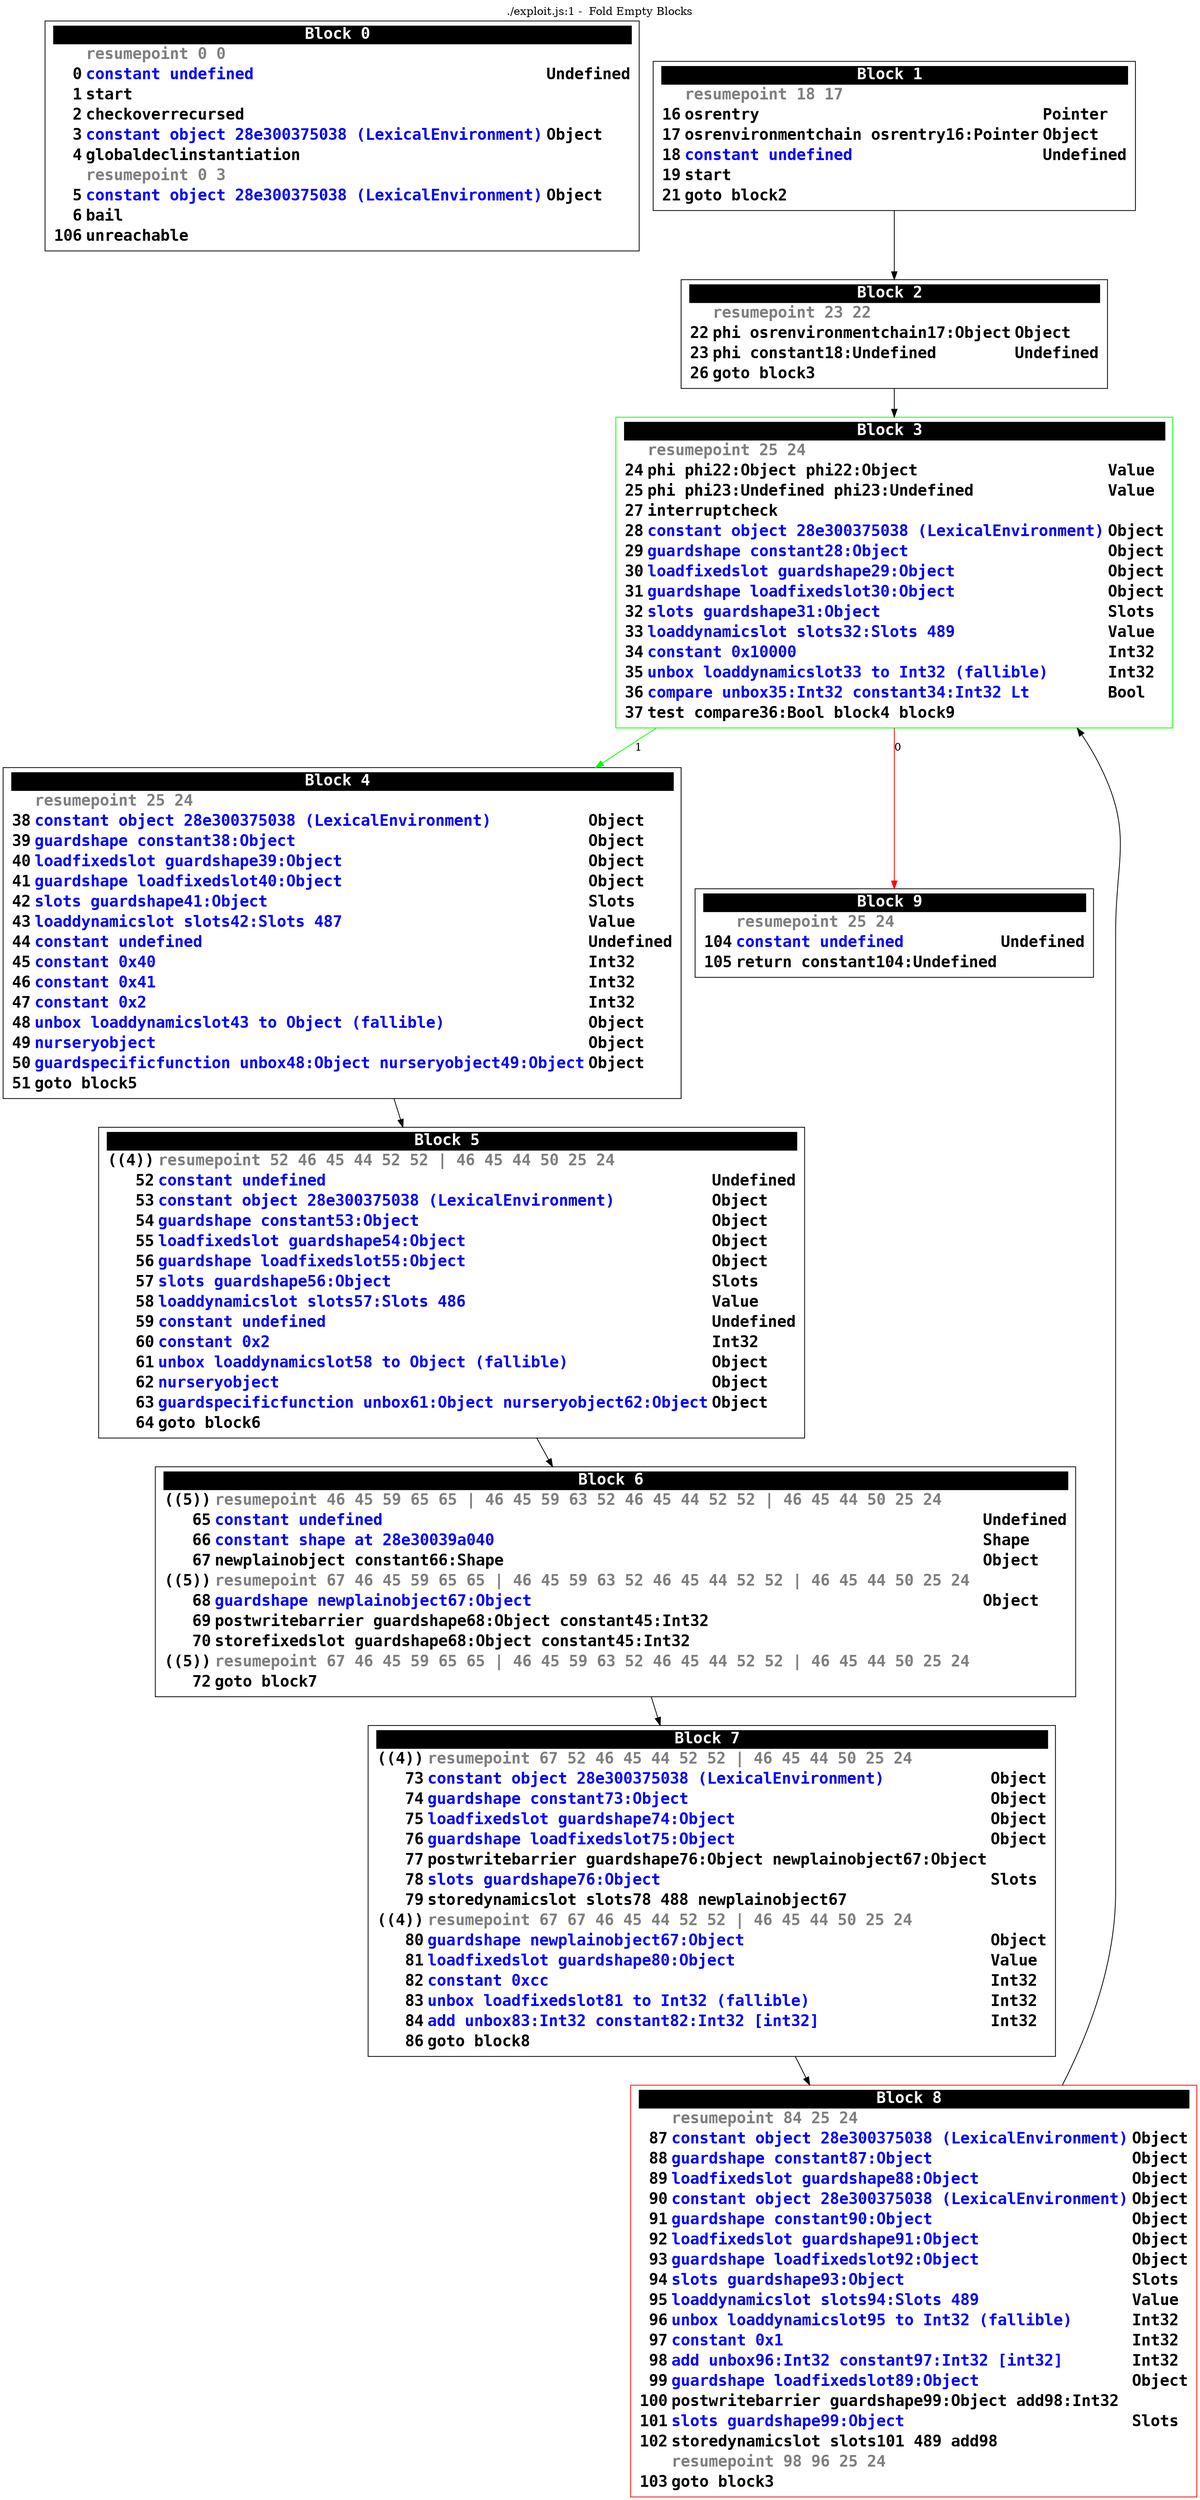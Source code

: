 digraph {
labelloc = t;
labelfontsize = 30;
label = "./exploit.js:1 -  Fold Empty Blocks";
  rankdir=TB
  splines=true

  "Block0" [ shape=box fontsize=20 fontname="Consolas Bold" label=<<table border="0" cellborder="0" cellpadding="1"><tr><td align="center" bgcolor="black" colspan="3"><font color="white">Block 0 </font></td></tr><tr><td align="left"></td><td align="left"><font color="grey50">resumepoint 0 0 </font></td><td></td></tr><tr><td align="right" port="i0">0</td><td align="left"><font color="blue">constant undefined</font></td><td align="left">Undefined</td></tr><tr><td align="right" port="i1">1</td><td align="left">start</td></tr><tr><td align="right" port="i2">2</td><td align="left">checkoverrecursed</td></tr><tr><td align="right" port="i3">3</td><td align="left"><font color="blue">constant object 28e300375038 (LexicalEnvironment)</font></td><td align="left">Object</td></tr><tr><td align="right" port="i4">4</td><td align="left">globaldeclinstantiation</td></tr><tr><td align="left"></td><td align="left"><font color="grey50">resumepoint 0 3 </font></td><td></td></tr><tr><td align="right" port="i5">5</td><td align="left"><font color="blue">constant object 28e300375038 (LexicalEnvironment)</font></td><td align="left">Object</td></tr><tr><td align="right" port="i6">6</td><td align="left">bail</td></tr><tr><td align="right" port="i106">106</td><td align="left">unreachable</td></tr></table>> ] ;
  "Block1" [ shape=box fontsize=20 fontname="Consolas Bold" label=<<table border="0" cellborder="0" cellpadding="1"><tr><td align="center" bgcolor="black" colspan="3"><font color="white">Block 1 </font></td></tr><tr><td align="left"></td><td align="left"><font color="grey50">resumepoint 18 17 </font></td><td></td></tr><tr><td align="right" port="i16">16</td><td align="left">osrentry</td><td align="left">Pointer</td></tr><tr><td align="right" port="i17">17</td><td align="left">osrenvironmentchain osrentry16:Pointer</td><td align="left">Object</td></tr><tr><td align="right" port="i18">18</td><td align="left"><font color="blue">constant undefined</font></td><td align="left">Undefined</td></tr><tr><td align="right" port="i19">19</td><td align="left">start</td></tr><tr><td align="right" port="i21">21</td><td align="left">goto block2</td></tr></table>> ] ;
  "Block2" [ shape=box fontsize=20 fontname="Consolas Bold" label=<<table border="0" cellborder="0" cellpadding="1"><tr><td align="center" bgcolor="black" colspan="3"><font color="white">Block 2 </font></td></tr><tr><td align="left"></td><td align="left"><font color="grey50">resumepoint 23 22 </font></td><td></td></tr><tr><td align="right" port="i22">22</td><td align="left">phi osrenvironmentchain17:Object</td><td align="left">Object</td></tr><tr><td align="right" port="i23">23</td><td align="left">phi constant18:Undefined</td><td align="left">Undefined</td></tr><tr><td align="right" port="i26">26</td><td align="left">goto block3</td></tr></table>> ] ;
  "Block3" [ color=green shape=box fontsize=20 fontname="Consolas Bold" label=<<table border="0" cellborder="0" cellpadding="1"><tr><td align="center" bgcolor="black" colspan="3"><font color="white">Block 3 </font></td></tr><tr><td align="left"></td><td align="left"><font color="grey50">resumepoint 25 24 </font></td><td></td></tr><tr><td align="right" port="i24">24</td><td align="left">phi phi22:Object phi22:Object</td><td align="left">Value</td></tr><tr><td align="right" port="i25">25</td><td align="left">phi phi23:Undefined phi23:Undefined</td><td align="left">Value</td></tr><tr><td align="right" port="i27">27</td><td align="left">interruptcheck</td></tr><tr><td align="right" port="i28">28</td><td align="left"><font color="blue">constant object 28e300375038 (LexicalEnvironment)</font></td><td align="left">Object</td></tr><tr><td align="right" port="i29">29</td><td align="left"><font color="blue">guardshape constant28:Object</font></td><td align="left">Object</td></tr><tr><td align="right" port="i30">30</td><td align="left"><font color="blue">loadfixedslot guardshape29:Object</font></td><td align="left">Object</td></tr><tr><td align="right" port="i31">31</td><td align="left"><font color="blue">guardshape loadfixedslot30:Object</font></td><td align="left">Object</td></tr><tr><td align="right" port="i32">32</td><td align="left"><font color="blue">slots guardshape31:Object</font></td><td align="left">Slots</td></tr><tr><td align="right" port="i33">33</td><td align="left"><font color="blue">loaddynamicslot slots32:Slots 489</font></td><td align="left">Value</td></tr><tr><td align="right" port="i34">34</td><td align="left"><font color="blue">constant 0x10000</font></td><td align="left">Int32</td></tr><tr><td align="right" port="i35">35</td><td align="left"><font color="blue">unbox loaddynamicslot33 to Int32 (fallible)</font></td><td align="left">Int32</td></tr><tr><td align="right" port="i36">36</td><td align="left"><font color="blue">compare unbox35:Int32 constant34:Int32 Lt</font></td><td align="left">Bool</td></tr><tr><td align="right" port="i37">37</td><td align="left">test compare36:Bool block4 block9</td></tr></table>> ] ;
  "Block4" [ shape=box fontsize=20 fontname="Consolas Bold" label=<<table border="0" cellborder="0" cellpadding="1"><tr><td align="center" bgcolor="black" colspan="3"><font color="white">Block 4 </font></td></tr><tr><td align="left"></td><td align="left"><font color="grey50">resumepoint 25 24 </font></td><td></td></tr><tr><td align="right" port="i38">38</td><td align="left"><font color="blue">constant object 28e300375038 (LexicalEnvironment)</font></td><td align="left">Object</td></tr><tr><td align="right" port="i39">39</td><td align="left"><font color="blue">guardshape constant38:Object</font></td><td align="left">Object</td></tr><tr><td align="right" port="i40">40</td><td align="left"><font color="blue">loadfixedslot guardshape39:Object</font></td><td align="left">Object</td></tr><tr><td align="right" port="i41">41</td><td align="left"><font color="blue">guardshape loadfixedslot40:Object</font></td><td align="left">Object</td></tr><tr><td align="right" port="i42">42</td><td align="left"><font color="blue">slots guardshape41:Object</font></td><td align="left">Slots</td></tr><tr><td align="right" port="i43">43</td><td align="left"><font color="blue">loaddynamicslot slots42:Slots 487</font></td><td align="left">Value</td></tr><tr><td align="right" port="i44">44</td><td align="left"><font color="blue">constant undefined</font></td><td align="left">Undefined</td></tr><tr><td align="right" port="i45">45</td><td align="left"><font color="blue">constant 0x40</font></td><td align="left">Int32</td></tr><tr><td align="right" port="i46">46</td><td align="left"><font color="blue">constant 0x41</font></td><td align="left">Int32</td></tr><tr><td align="right" port="i47">47</td><td align="left"><font color="blue">constant 0x2</font></td><td align="left">Int32</td></tr><tr><td align="right" port="i48">48</td><td align="left"><font color="blue">unbox loaddynamicslot43 to Object (fallible)</font></td><td align="left">Object</td></tr><tr><td align="right" port="i49">49</td><td align="left"><font color="blue">nurseryobject</font></td><td align="left">Object</td></tr><tr><td align="right" port="i50">50</td><td align="left"><font color="blue">guardspecificfunction unbox48:Object nurseryobject49:Object</font></td><td align="left">Object</td></tr><tr><td align="right" port="i51">51</td><td align="left">goto block5</td></tr></table>> ] ;
  "Block5" [ shape=box fontsize=20 fontname="Consolas Bold" label=<<table border="0" cellborder="0" cellpadding="1"><tr><td align="center" bgcolor="black" colspan="3"><font color="white">Block 5 </font></td></tr><tr><td align="left">&#40;&#40;4&#41;&#41;</td><td align="left"><font color="grey50">resumepoint 52 46 45 44 52 52 | 46 45 44 50 25 24 </font></td><td></td></tr><tr><td align="right" port="i52">52</td><td align="left"><font color="blue">constant undefined</font></td><td align="left">Undefined</td></tr><tr><td align="right" port="i53">53</td><td align="left"><font color="blue">constant object 28e300375038 (LexicalEnvironment)</font></td><td align="left">Object</td></tr><tr><td align="right" port="i54">54</td><td align="left"><font color="blue">guardshape constant53:Object</font></td><td align="left">Object</td></tr><tr><td align="right" port="i55">55</td><td align="left"><font color="blue">loadfixedslot guardshape54:Object</font></td><td align="left">Object</td></tr><tr><td align="right" port="i56">56</td><td align="left"><font color="blue">guardshape loadfixedslot55:Object</font></td><td align="left">Object</td></tr><tr><td align="right" port="i57">57</td><td align="left"><font color="blue">slots guardshape56:Object</font></td><td align="left">Slots</td></tr><tr><td align="right" port="i58">58</td><td align="left"><font color="blue">loaddynamicslot slots57:Slots 486</font></td><td align="left">Value</td></tr><tr><td align="right" port="i59">59</td><td align="left"><font color="blue">constant undefined</font></td><td align="left">Undefined</td></tr><tr><td align="right" port="i60">60</td><td align="left"><font color="blue">constant 0x2</font></td><td align="left">Int32</td></tr><tr><td align="right" port="i61">61</td><td align="left"><font color="blue">unbox loaddynamicslot58 to Object (fallible)</font></td><td align="left">Object</td></tr><tr><td align="right" port="i62">62</td><td align="left"><font color="blue">nurseryobject</font></td><td align="left">Object</td></tr><tr><td align="right" port="i63">63</td><td align="left"><font color="blue">guardspecificfunction unbox61:Object nurseryobject62:Object</font></td><td align="left">Object</td></tr><tr><td align="right" port="i64">64</td><td align="left">goto block6</td></tr></table>> ] ;
  "Block6" [ shape=box fontsize=20 fontname="Consolas Bold" label=<<table border="0" cellborder="0" cellpadding="1"><tr><td align="center" bgcolor="black" colspan="3"><font color="white">Block 6 </font></td></tr><tr><td align="left">&#40;&#40;5&#41;&#41;</td><td align="left"><font color="grey50">resumepoint 46 45 59 65 65 | 46 45 59 63 52 46 45 44 52 52 | 46 45 44 50 25 24 </font></td><td></td></tr><tr><td align="right" port="i65">65</td><td align="left"><font color="blue">constant undefined</font></td><td align="left">Undefined</td></tr><tr><td align="right" port="i66">66</td><td align="left"><font color="blue">constant shape at 28e30039a040</font></td><td align="left">Shape</td></tr><tr><td align="right" port="i67">67</td><td align="left">newplainobject constant66:Shape</td><td align="left">Object</td></tr><tr><td align="left">&#40;&#40;5&#41;&#41;</td><td align="left"><font color="grey50">resumepoint 67 46 45 59 65 65 | 46 45 59 63 52 46 45 44 52 52 | 46 45 44 50 25 24 </font></td><td></td></tr><tr><td align="right" port="i68">68</td><td align="left"><font color="blue">guardshape newplainobject67:Object</font></td><td align="left">Object</td></tr><tr><td align="right" port="i69">69</td><td align="left">postwritebarrier guardshape68:Object constant45:Int32</td></tr><tr><td align="right" port="i70">70</td><td align="left">storefixedslot guardshape68:Object constant45:Int32</td></tr><tr><td align="left">&#40;&#40;5&#41;&#41;</td><td align="left"><font color="grey50">resumepoint 67 46 45 59 65 65 | 46 45 59 63 52 46 45 44 52 52 | 46 45 44 50 25 24 </font></td><td></td></tr><tr><td align="right" port="i72">72</td><td align="left">goto block7</td></tr></table>> ] ;
  "Block7" [ shape=box fontsize=20 fontname="Consolas Bold" label=<<table border="0" cellborder="0" cellpadding="1"><tr><td align="center" bgcolor="black" colspan="3"><font color="white">Block 7 </font></td></tr><tr><td align="left">&#40;&#40;4&#41;&#41;</td><td align="left"><font color="grey50">resumepoint 67 52 46 45 44 52 52 | 46 45 44 50 25 24 </font></td><td></td></tr><tr><td align="right" port="i73">73</td><td align="left"><font color="blue">constant object 28e300375038 (LexicalEnvironment)</font></td><td align="left">Object</td></tr><tr><td align="right" port="i74">74</td><td align="left"><font color="blue">guardshape constant73:Object</font></td><td align="left">Object</td></tr><tr><td align="right" port="i75">75</td><td align="left"><font color="blue">loadfixedslot guardshape74:Object</font></td><td align="left">Object</td></tr><tr><td align="right" port="i76">76</td><td align="left"><font color="blue">guardshape loadfixedslot75:Object</font></td><td align="left">Object</td></tr><tr><td align="right" port="i77">77</td><td align="left">postwritebarrier guardshape76:Object newplainobject67:Object</td></tr><tr><td align="right" port="i78">78</td><td align="left"><font color="blue">slots guardshape76:Object</font></td><td align="left">Slots</td></tr><tr><td align="right" port="i79">79</td><td align="left">storedynamicslot slots78 488 newplainobject67</td></tr><tr><td align="left">&#40;&#40;4&#41;&#41;</td><td align="left"><font color="grey50">resumepoint 67 67 46 45 44 52 52 | 46 45 44 50 25 24 </font></td><td></td></tr><tr><td align="right" port="i80">80</td><td align="left"><font color="blue">guardshape newplainobject67:Object</font></td><td align="left">Object</td></tr><tr><td align="right" port="i81">81</td><td align="left"><font color="blue">loadfixedslot guardshape80:Object</font></td><td align="left">Value</td></tr><tr><td align="right" port="i82">82</td><td align="left"><font color="blue">constant 0xcc</font></td><td align="left">Int32</td></tr><tr><td align="right" port="i83">83</td><td align="left"><font color="blue">unbox loadfixedslot81 to Int32 (fallible)</font></td><td align="left">Int32</td></tr><tr><td align="right" port="i84">84</td><td align="left"><font color="blue">add unbox83:Int32 constant82:Int32 [int32]</font></td><td align="left">Int32</td></tr><tr><td align="right" port="i86">86</td><td align="left">goto block8</td></tr></table>> ] ;
  "Block8" [ color=red shape=box fontsize=20 fontname="Consolas Bold" label=<<table border="0" cellborder="0" cellpadding="1"><tr><td align="center" bgcolor="black" colspan="3"><font color="white">Block 8 </font></td></tr><tr><td align="left"></td><td align="left"><font color="grey50">resumepoint 84 25 24 </font></td><td></td></tr><tr><td align="right" port="i87">87</td><td align="left"><font color="blue">constant object 28e300375038 (LexicalEnvironment)</font></td><td align="left">Object</td></tr><tr><td align="right" port="i88">88</td><td align="left"><font color="blue">guardshape constant87:Object</font></td><td align="left">Object</td></tr><tr><td align="right" port="i89">89</td><td align="left"><font color="blue">loadfixedslot guardshape88:Object</font></td><td align="left">Object</td></tr><tr><td align="right" port="i90">90</td><td align="left"><font color="blue">constant object 28e300375038 (LexicalEnvironment)</font></td><td align="left">Object</td></tr><tr><td align="right" port="i91">91</td><td align="left"><font color="blue">guardshape constant90:Object</font></td><td align="left">Object</td></tr><tr><td align="right" port="i92">92</td><td align="left"><font color="blue">loadfixedslot guardshape91:Object</font></td><td align="left">Object</td></tr><tr><td align="right" port="i93">93</td><td align="left"><font color="blue">guardshape loadfixedslot92:Object</font></td><td align="left">Object</td></tr><tr><td align="right" port="i94">94</td><td align="left"><font color="blue">slots guardshape93:Object</font></td><td align="left">Slots</td></tr><tr><td align="right" port="i95">95</td><td align="left"><font color="blue">loaddynamicslot slots94:Slots 489</font></td><td align="left">Value</td></tr><tr><td align="right" port="i96">96</td><td align="left"><font color="blue">unbox loaddynamicslot95 to Int32 (fallible)</font></td><td align="left">Int32</td></tr><tr><td align="right" port="i97">97</td><td align="left"><font color="blue">constant 0x1</font></td><td align="left">Int32</td></tr><tr><td align="right" port="i98">98</td><td align="left"><font color="blue">add unbox96:Int32 constant97:Int32 [int32]</font></td><td align="left">Int32</td></tr><tr><td align="right" port="i99">99</td><td align="left"><font color="blue">guardshape loadfixedslot89:Object</font></td><td align="left">Object</td></tr><tr><td align="right" port="i100">100</td><td align="left">postwritebarrier guardshape99:Object add98:Int32</td></tr><tr><td align="right" port="i101">101</td><td align="left"><font color="blue">slots guardshape99:Object</font></td><td align="left">Slots</td></tr><tr><td align="right" port="i102">102</td><td align="left">storedynamicslot slots101 489 add98</td></tr><tr><td align="left"></td><td align="left"><font color="grey50">resumepoint 98 96 25 24 </font></td><td></td></tr><tr><td align="right" port="i103">103</td><td align="left">goto block3</td></tr></table>> ] ;
  "Block9" [ shape=box fontsize=20 fontname="Consolas Bold" label=<<table border="0" cellborder="0" cellpadding="1"><tr><td align="center" bgcolor="black" colspan="3"><font color="white">Block 9 </font></td></tr><tr><td align="left"></td><td align="left"><font color="grey50">resumepoint 25 24 </font></td><td></td></tr><tr><td align="right" port="i104">104</td><td align="left"><font color="blue">constant undefined</font></td><td align="left">Undefined</td></tr><tr><td align="right" port="i105">105</td><td align="left">return constant104:Undefined</td></tr></table>> ] ;

  "Block1" -> "Block2" ;
  "Block2" -> "Block3" ;
  "Block3" -> "Block4" [ color=green label=1 ] ;
  "Block3" -> "Block9" [ color=red label=0 ] ;
  "Block4" -> "Block5" ;
  "Block5" -> "Block6" ;
  "Block6" -> "Block7" ;
  "Block7" -> "Block8" ;
  "Block8" -> "Block3" ;
}
